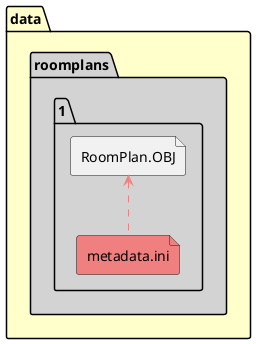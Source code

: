 @startuml Overview

   folder data #BUSINESS{
      folder roomplans #LightGray{
         folder "1" as rp1 {
            file frp1 as "RoomPlan.OBJ"
            file fini as "metadata.ini" #LightCoral
         }
      }
   }
fini -up[dashed]-> frp1 #LightCoral
@enduml